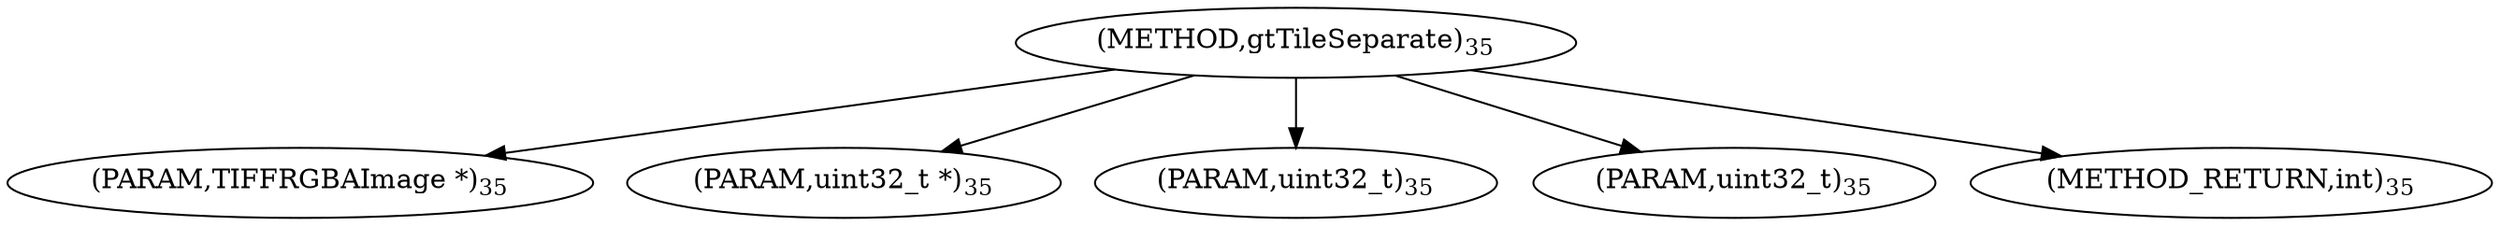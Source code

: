 digraph "gtTileSeparate" {  
"45543" [label = <(METHOD,gtTileSeparate)<SUB>35</SUB>> ]
"45544" [label = <(PARAM,TIFFRGBAImage *)<SUB>35</SUB>> ]
"45545" [label = <(PARAM,uint32_t *)<SUB>35</SUB>> ]
"45546" [label = <(PARAM,uint32_t)<SUB>35</SUB>> ]
"45547" [label = <(PARAM,uint32_t)<SUB>35</SUB>> ]
"45548" [label = <(METHOD_RETURN,int)<SUB>35</SUB>> ]
  "45543" -> "45544" 
  "45543" -> "45545" 
  "45543" -> "45546" 
  "45543" -> "45547" 
  "45543" -> "45548" 
}
